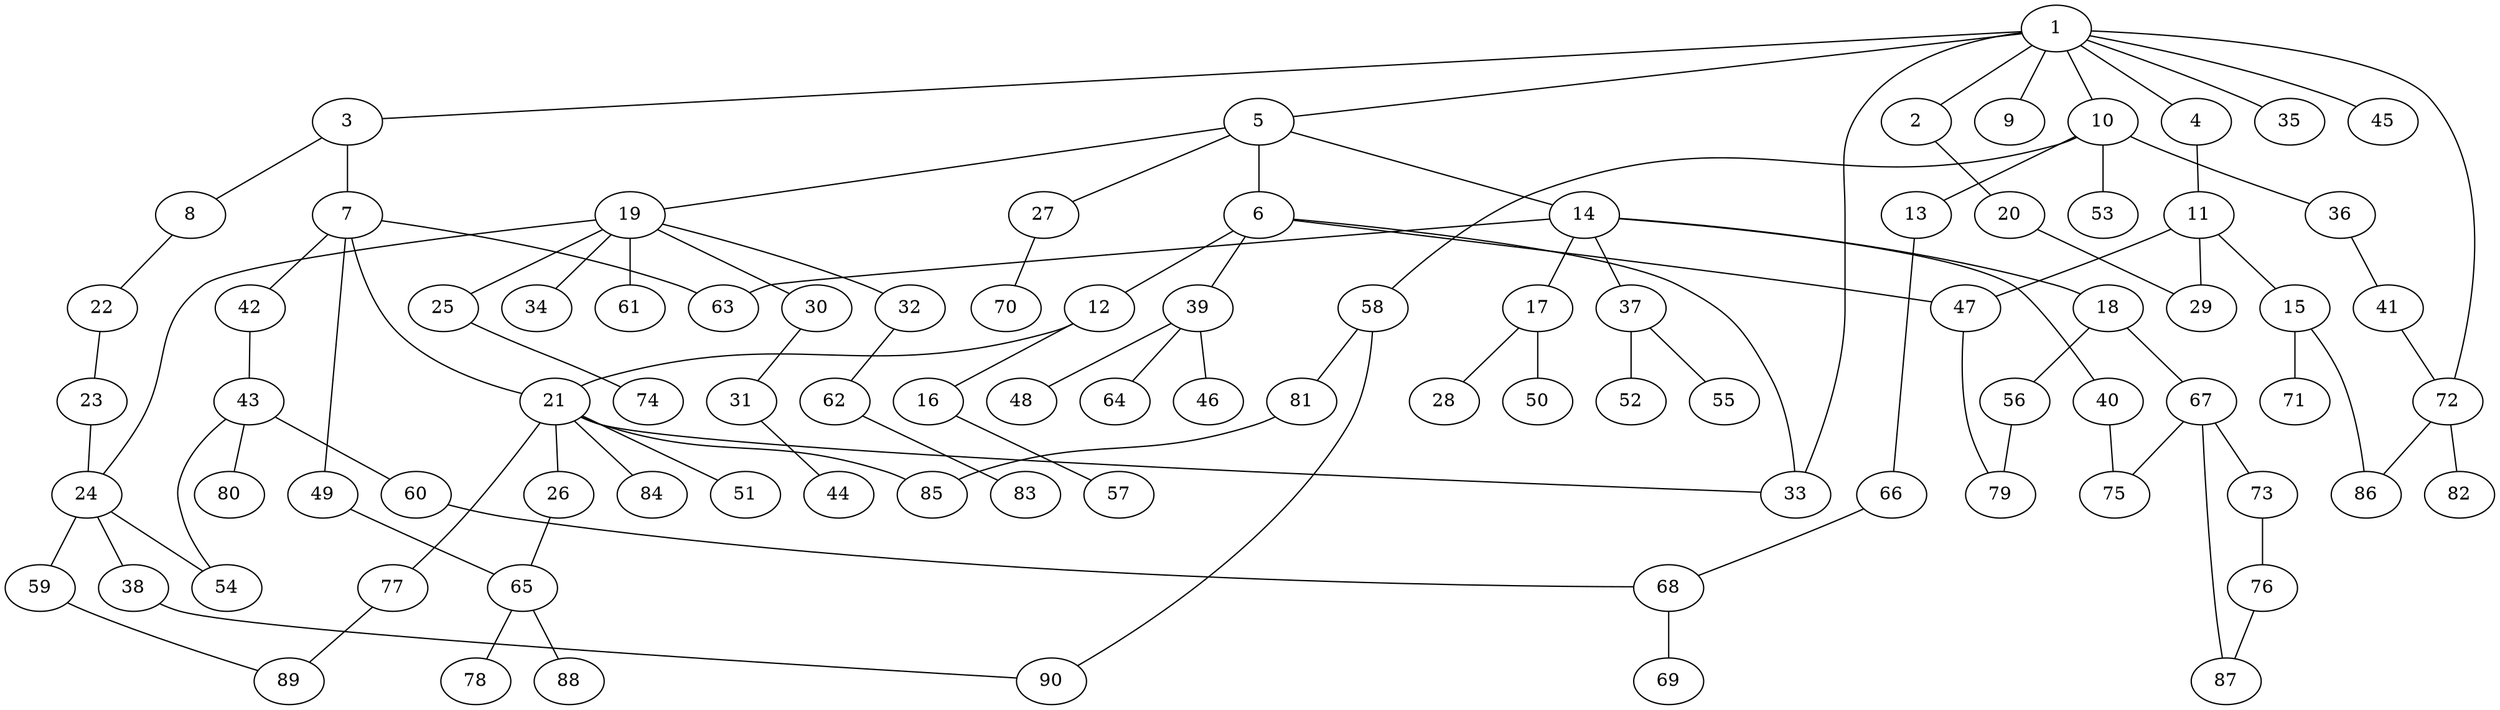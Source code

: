 graph graphname {1--2
1--3
1--4
1--5
1--9
1--10
1--33
1--35
1--45
1--72
2--20
3--7
3--8
4--11
5--6
5--14
5--19
5--27
6--12
6--33
6--39
6--47
7--21
7--42
7--49
7--63
8--22
10--13
10--36
10--53
10--58
11--15
11--29
11--47
12--16
12--21
13--66
14--17
14--18
14--37
14--40
14--63
15--71
15--86
16--57
17--28
17--50
18--56
18--67
19--24
19--25
19--30
19--32
19--34
19--61
20--29
21--26
21--33
21--51
21--77
21--84
21--85
22--23
23--24
24--38
24--54
24--59
25--74
26--65
27--70
30--31
31--44
32--62
36--41
37--52
37--55
38--90
39--46
39--48
39--64
40--75
41--72
42--43
43--54
43--60
43--80
47--79
49--65
56--79
58--81
58--90
59--89
60--68
62--83
65--78
65--88
66--68
67--73
67--75
67--87
68--69
72--82
72--86
73--76
76--87
77--89
81--85
}